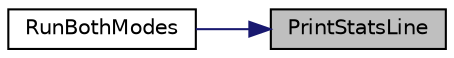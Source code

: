 digraph "PrintStatsLine"
{
 // LATEX_PDF_SIZE
  edge [fontname="Helvetica",fontsize="10",labelfontname="Helvetica",labelfontsize="10"];
  node [fontname="Helvetica",fontsize="10",shape=record];
  rankdir="RL";
  Node1 [label="PrintStatsLine",height=0.2,width=0.4,color="black", fillcolor="grey75", style="filled", fontcolor="black",tooltip=" "];
  Node1 -> Node2 [dir="back",color="midnightblue",fontsize="10",style="solid",fontname="Helvetica"];
  Node2 [label="RunBothModes",height=0.2,width=0.4,color="black", fillcolor="white", style="filled",URL="$empirical-random-variable-example_8cc.html#a1721e2124be9e3cd5998304200e41db6",tooltip=" "];
}

